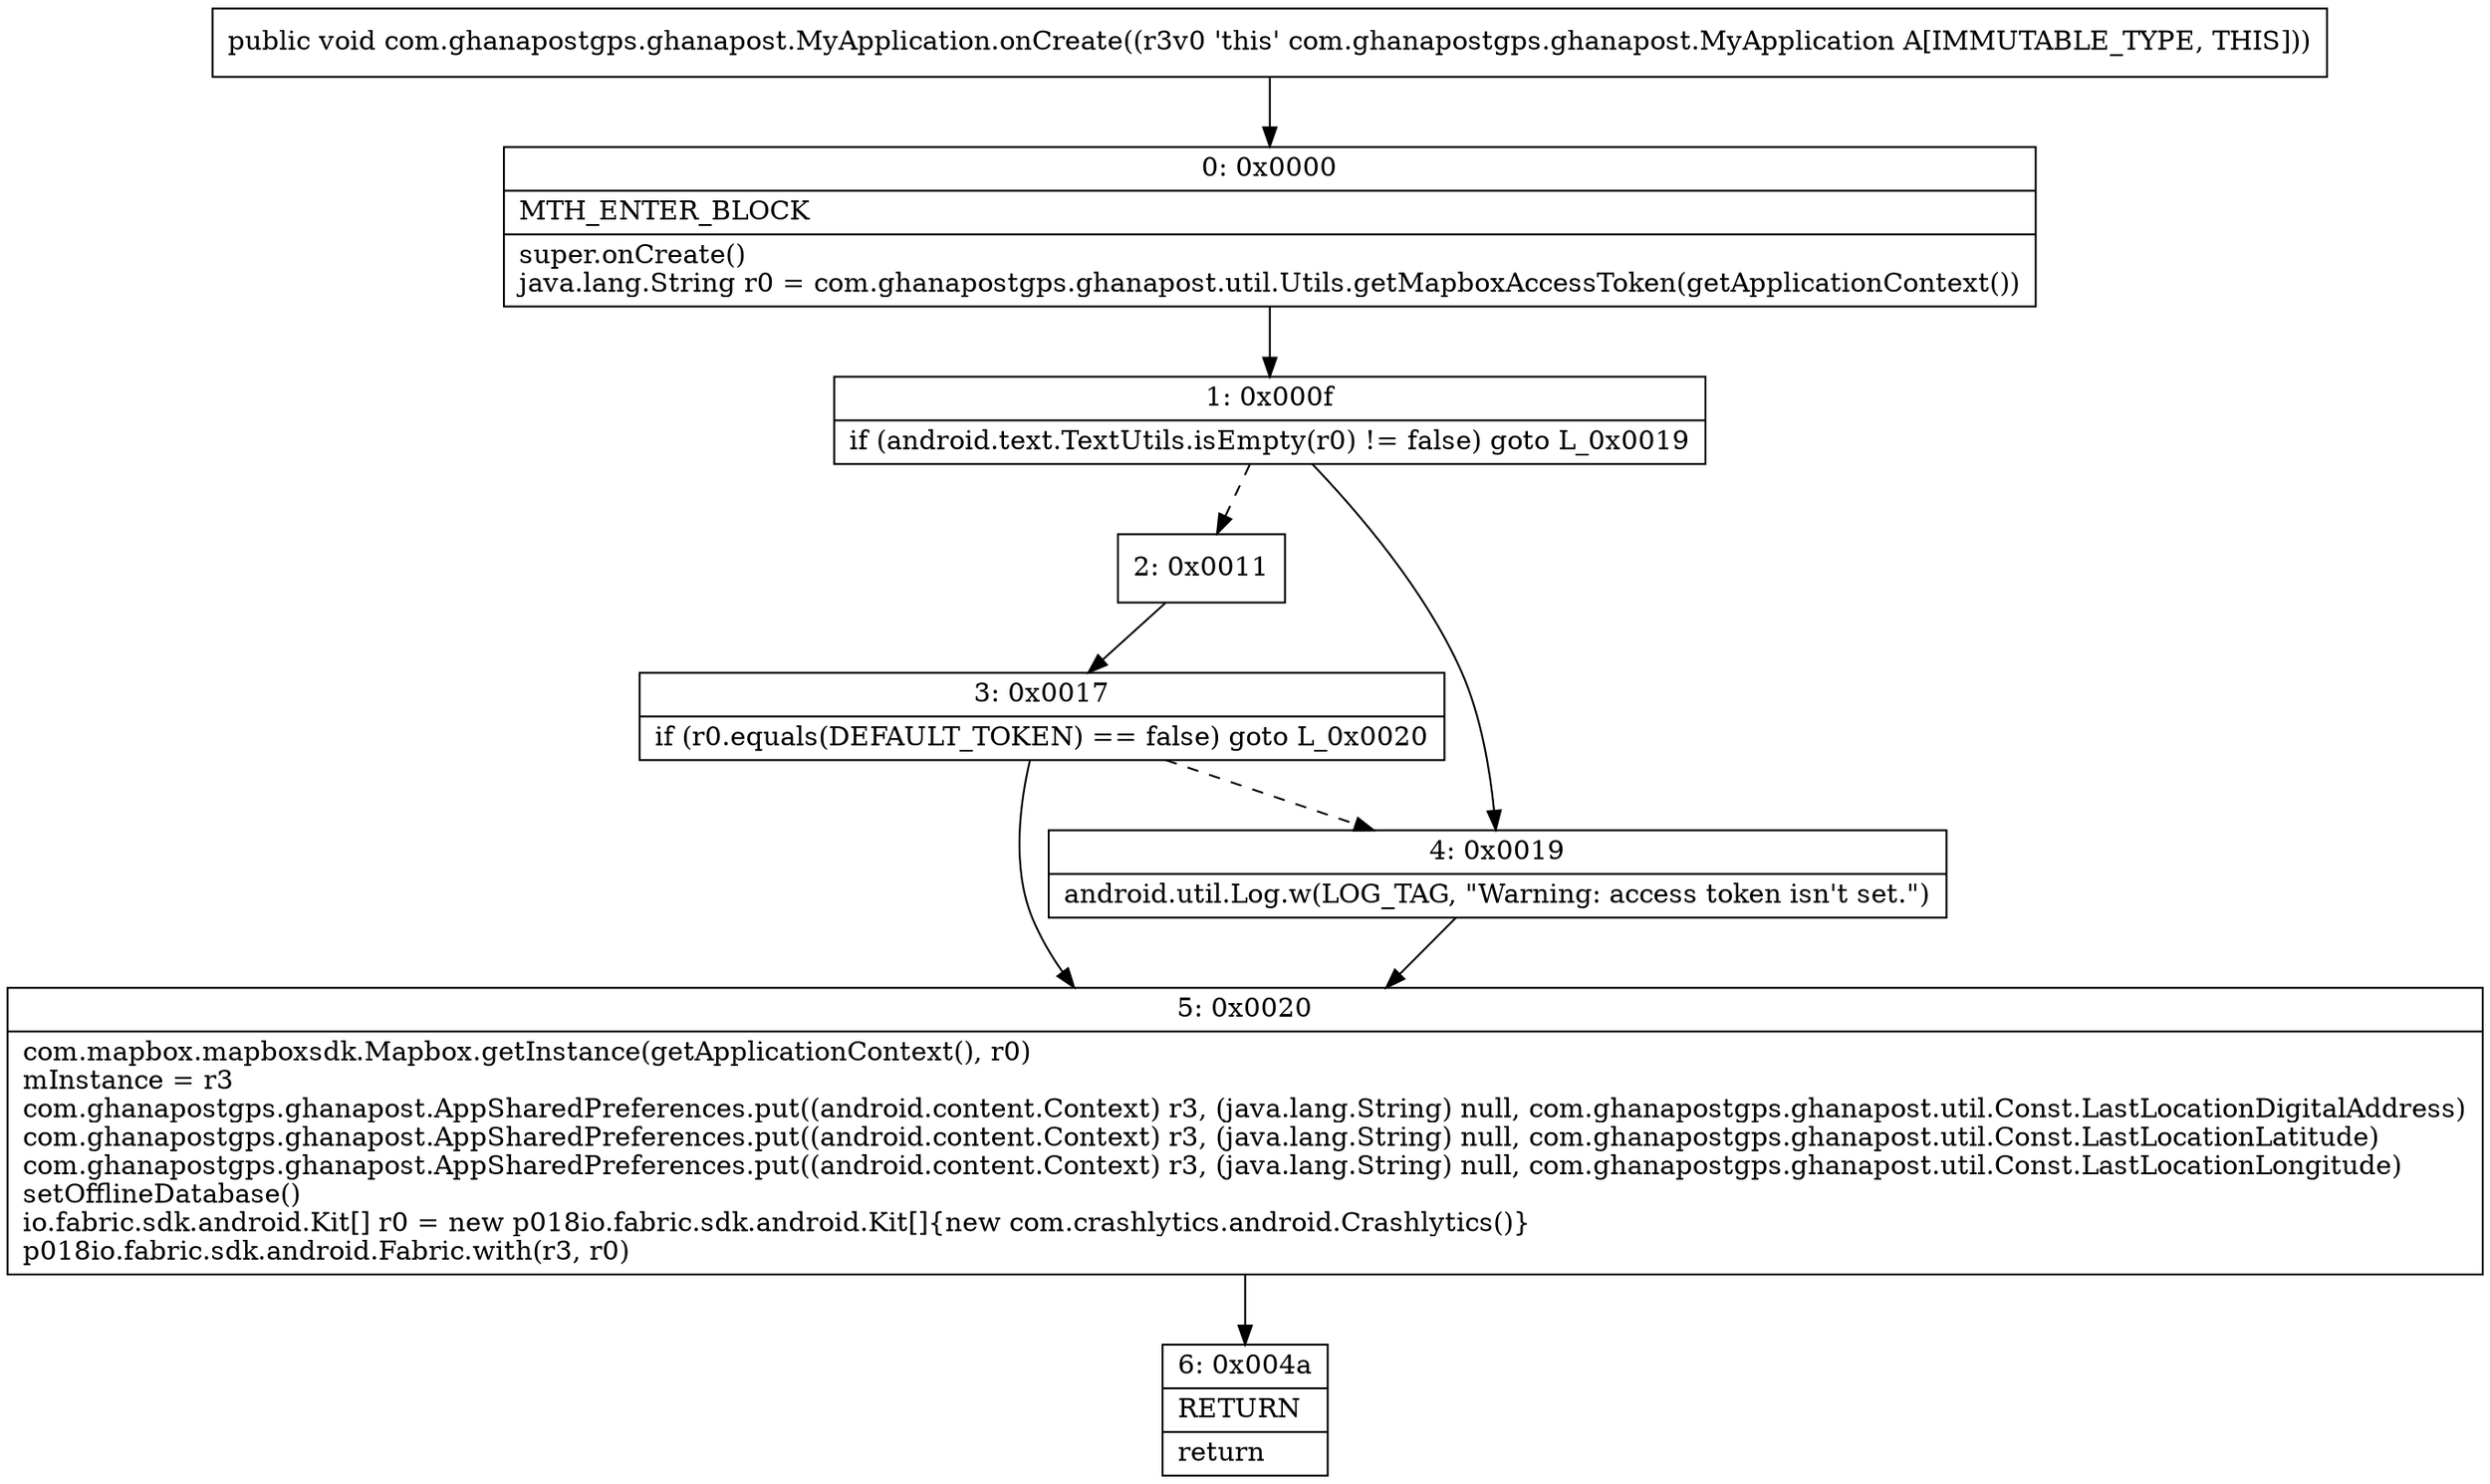 digraph "CFG forcom.ghanapostgps.ghanapost.MyApplication.onCreate()V" {
Node_0 [shape=record,label="{0\:\ 0x0000|MTH_ENTER_BLOCK\l|super.onCreate()\ljava.lang.String r0 = com.ghanapostgps.ghanapost.util.Utils.getMapboxAccessToken(getApplicationContext())\l}"];
Node_1 [shape=record,label="{1\:\ 0x000f|if (android.text.TextUtils.isEmpty(r0) != false) goto L_0x0019\l}"];
Node_2 [shape=record,label="{2\:\ 0x0011}"];
Node_3 [shape=record,label="{3\:\ 0x0017|if (r0.equals(DEFAULT_TOKEN) == false) goto L_0x0020\l}"];
Node_4 [shape=record,label="{4\:\ 0x0019|android.util.Log.w(LOG_TAG, \"Warning: access token isn't set.\")\l}"];
Node_5 [shape=record,label="{5\:\ 0x0020|com.mapbox.mapboxsdk.Mapbox.getInstance(getApplicationContext(), r0)\lmInstance = r3\lcom.ghanapostgps.ghanapost.AppSharedPreferences.put((android.content.Context) r3, (java.lang.String) null, com.ghanapostgps.ghanapost.util.Const.LastLocationDigitalAddress)\lcom.ghanapostgps.ghanapost.AppSharedPreferences.put((android.content.Context) r3, (java.lang.String) null, com.ghanapostgps.ghanapost.util.Const.LastLocationLatitude)\lcom.ghanapostgps.ghanapost.AppSharedPreferences.put((android.content.Context) r3, (java.lang.String) null, com.ghanapostgps.ghanapost.util.Const.LastLocationLongitude)\lsetOfflineDatabase()\lio.fabric.sdk.android.Kit[] r0 = new p018io.fabric.sdk.android.Kit[]\{new com.crashlytics.android.Crashlytics()\}\lp018io.fabric.sdk.android.Fabric.with(r3, r0)\l}"];
Node_6 [shape=record,label="{6\:\ 0x004a|RETURN\l|return\l}"];
MethodNode[shape=record,label="{public void com.ghanapostgps.ghanapost.MyApplication.onCreate((r3v0 'this' com.ghanapostgps.ghanapost.MyApplication A[IMMUTABLE_TYPE, THIS])) }"];
MethodNode -> Node_0;
Node_0 -> Node_1;
Node_1 -> Node_2[style=dashed];
Node_1 -> Node_4;
Node_2 -> Node_3;
Node_3 -> Node_4[style=dashed];
Node_3 -> Node_5;
Node_4 -> Node_5;
Node_5 -> Node_6;
}

